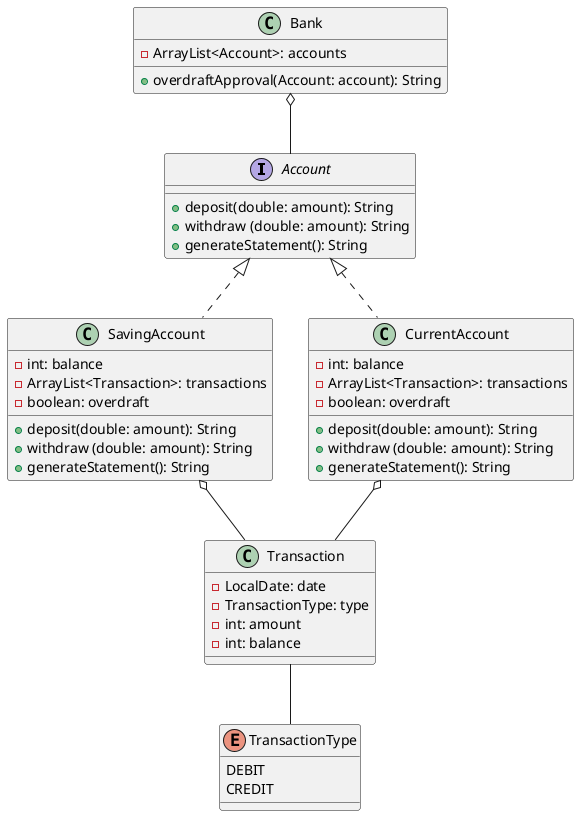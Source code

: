 @startuml
'https://plantuml.com/class-diagram
'
'abstract class AbstractList
'abstract AbstractCollection
'interface List
'interface Collection
'
'List <|-- AbstractList
'Collection <|-- AbstractCollection
'
'Collection <|- List
'AbstractCollection <|- AbstractList
'AbstractList <|-- ArrayList
'
'class ArrayList {
'Object[] elementData
'size()
'}
'
'enum TimeUnit {
'DAYS
'HOURS
'MINUTES
'}
Account <|..SavingAccount
Account <|..CurrentAccount
Transaction -- TransactionType
Bank o-- Account
SavingAccount o-- Transaction
CurrentAccount o-- Transaction

interface Account{
+ deposit(double: amount): String
+ withdraw (double: amount): String
+ generateStatement(): String
}
class SavingAccount{
- int: balance
- ArrayList<Transaction>: transactions
- boolean: overdraft
+ deposit(double: amount): String
+ withdraw (double: amount): String
+ generateStatement(): String
}
class CurrentAccount{
- int: balance
- ArrayList<Transaction>: transactions
- boolean: overdraft
+ deposit(double: amount): String
+ withdraw (double: amount): String
+ generateStatement(): String
}
class Bank {
- ArrayList<Account>: accounts
+ overdraftApproval(Account: account): String
}
class Transaction{
- LocalDate: date
- TransactionType: type
- int: amount
- int: balance
}
enum TransactionType{
DEBIT
CREDIT
}
@enduml